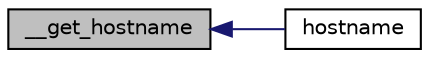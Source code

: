 digraph G
{
  edge [fontname="Helvetica",fontsize="10",labelfontname="Helvetica",labelfontsize="10"];
  node [fontname="Helvetica",fontsize="10",shape=record];
  rankdir=LR;
  Node1 [label="__get_hostname",height=0.2,width=0.4,color="black", fillcolor="grey75", style="filled" fontcolor="black"];
  Node1 -> Node2 [dir=back,color="midnightblue",fontsize="10",style="solid",fontname="Helvetica"];
  Node2 [label="hostname",height=0.2,width=0.4,color="black", fillcolor="white", style="filled",URL="$hostinfo_8cc.html#a6a5bb3520d6f29cb065eccbe9963e1d7"];
}
